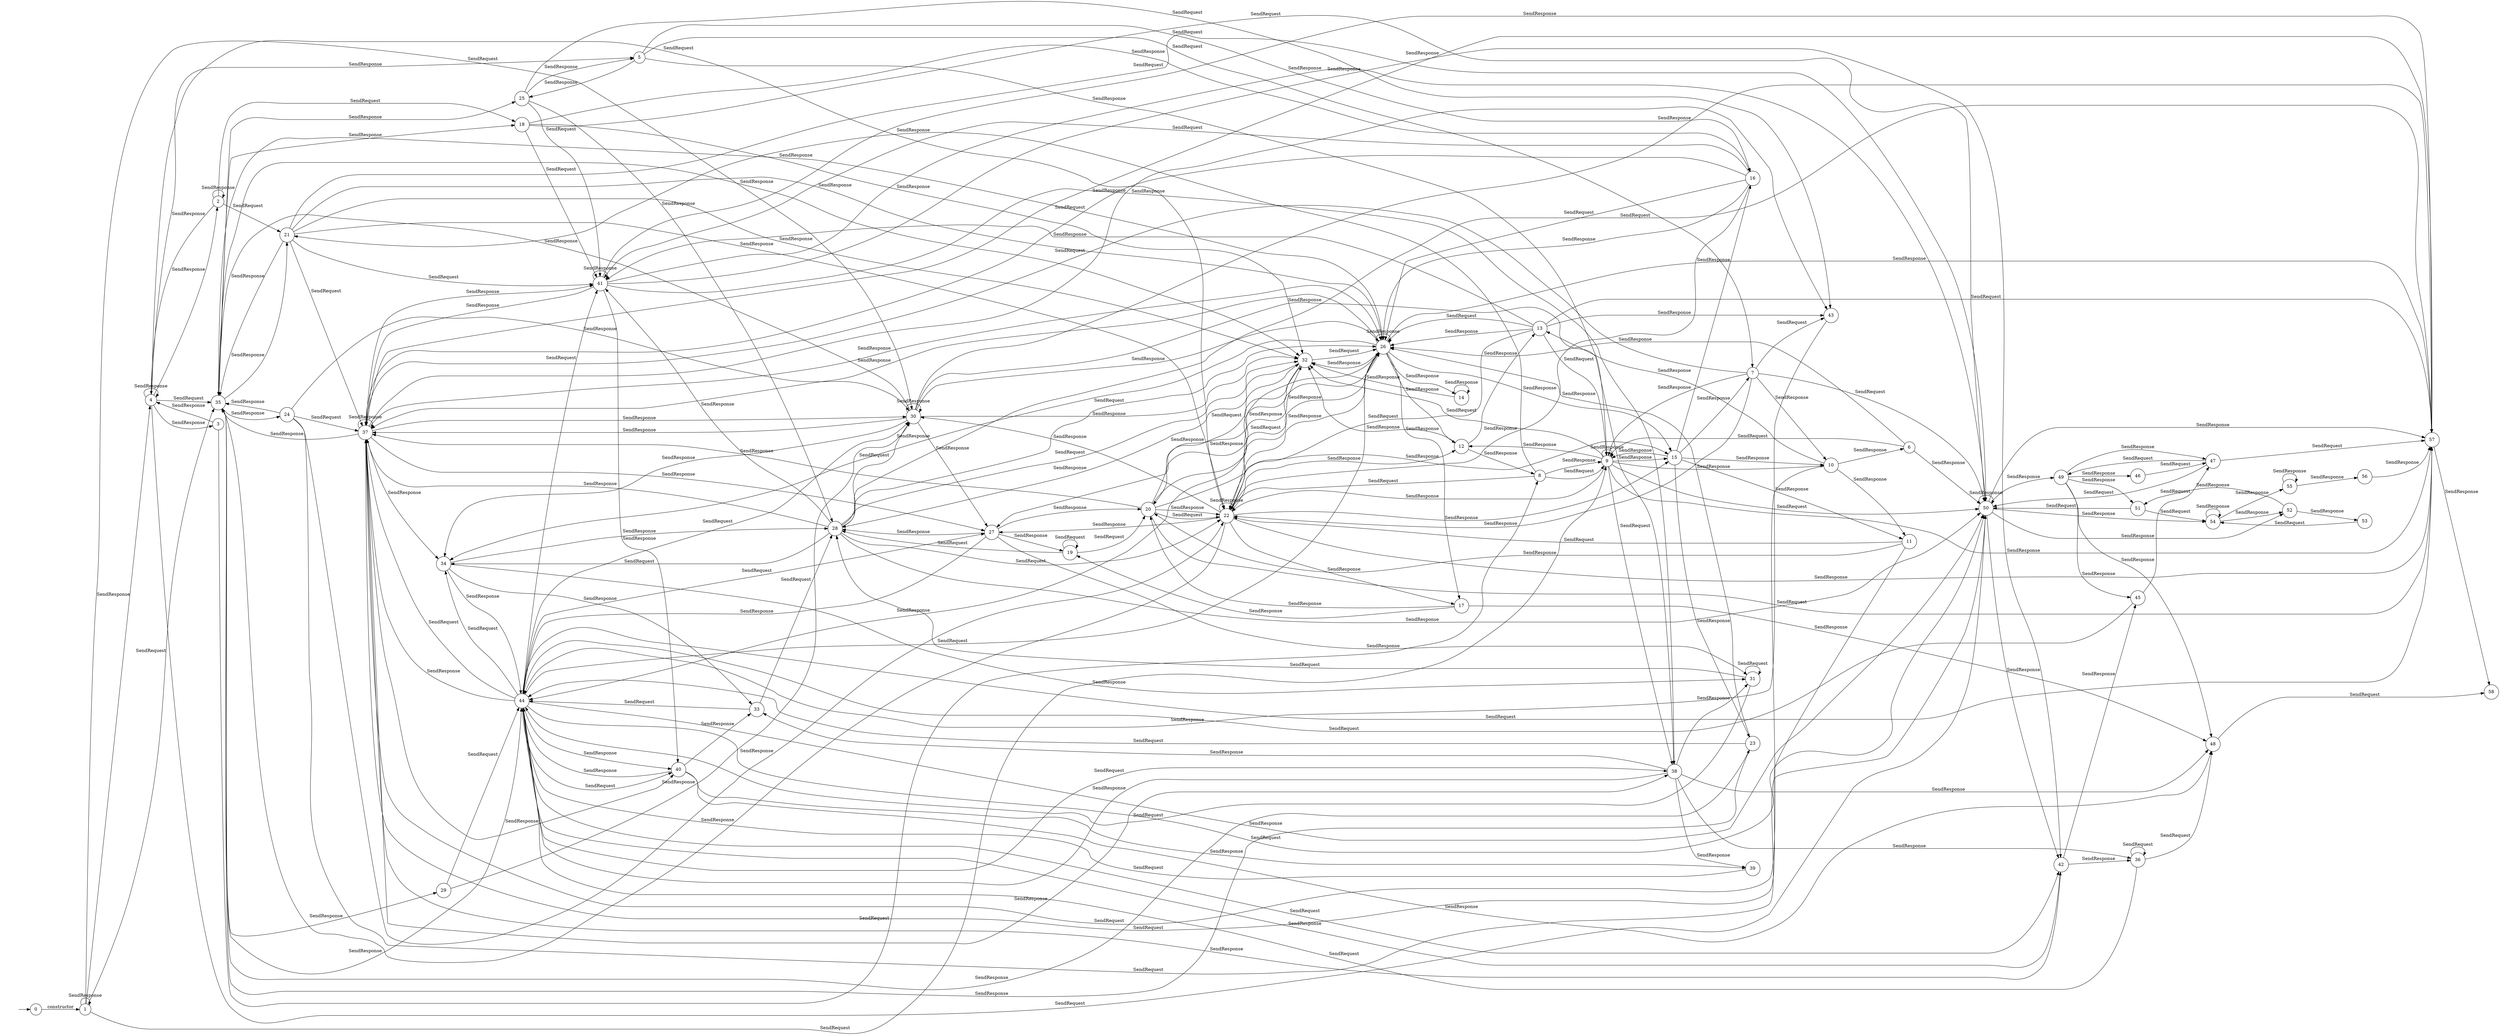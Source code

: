 digraph "Dapp-Automata-data/fuzzer/testnetdata-model-rq1/HelloBlockchain/Ktail-2" {
	graph [rankdir=LR]
	"" [label="" shape=plaintext]
	34 [label=34 shape=circle]
	21 [label=21 shape=circle]
	23 [label=23 shape=circle]
	43 [label=43 shape=circle]
	49 [label=49 shape=circle]
	48 [label=48 shape=circle]
	53 [label=53 shape=circle]
	37 [label=37 shape=circle]
	35 [label=35 shape=circle]
	42 [label=42 shape=circle]
	9 [label=9 shape=circle]
	58 [label=58 shape=circle]
	54 [label=54 shape=circle]
	56 [label=56 shape=circle]
	6 [label=6 shape=circle]
	32 [label=32 shape=circle]
	26 [label=26 shape=circle]
	8 [label=8 shape=circle]
	13 [label=13 shape=circle]
	1 [label=1 shape=circle]
	27 [label=27 shape=circle]
	25 [label=25 shape=circle]
	0 [label=0 shape=circle]
	14 [label=14 shape=circle]
	44 [label=44 shape=circle]
	36 [label=36 shape=circle]
	31 [label=31 shape=circle]
	2 [label=2 shape=circle]
	18 [label=18 shape=circle]
	5 [label=5 shape=circle]
	10 [label=10 shape=circle]
	15 [label=15 shape=circle]
	20 [label=20 shape=circle]
	33 [label=33 shape=circle]
	52 [label=52 shape=circle]
	11 [label=11 shape=circle]
	29 [label=29 shape=circle]
	16 [label=16 shape=circle]
	57 [label=57 shape=circle]
	22 [label=22 shape=circle]
	7 [label=7 shape=circle]
	47 [label=47 shape=circle]
	45 [label=45 shape=circle]
	55 [label=55 shape=circle]
	46 [label=46 shape=circle]
	38 [label=38 shape=circle]
	39 [label=39 shape=circle]
	28 [label=28 shape=circle]
	12 [label=12 shape=circle]
	17 [label=17 shape=circle]
	4 [label=4 shape=circle]
	19 [label=19 shape=circle]
	50 [label=50 shape=circle]
	3 [label=3 shape=circle]
	40 [label=40 shape=circle]
	24 [label=24 shape=circle]
	30 [label=30 shape=circle]
	51 [label=51 shape=circle]
	41 [label=41 shape=circle]
	"" -> 0 [label=""]
	1 -> 4 [label=SendResponse]
	1 -> 1 [label=SendResponse]
	1 -> 9 [label=SendRequest]
	1 -> 35 [label=SendRequest]
	1 -> 30 [label=SendRequest]
	2 -> 4 [label=SendResponse]
	2 -> 2 [label=SendResponse]
	2 -> 21 [label=SendRequest]
	2 -> 18 [label=SendRequest]
	3 -> 4 [label=SendResponse]
	3 -> 8 [label=SendRequest]
	4 -> 4 [label=SendResponse]
	4 -> 2 [label=SendResponse]
	4 -> 3 [label=SendResponse]
	4 -> 5 [label=SendResponse]
	4 -> 50 [label=SendRequest]
	4 -> 22 [label=SendRequest]
	4 -> 35 [label=SendRequest]
	5 -> 7 [label=SendRequest]
	5 -> 16 [label=SendRequest]
	5 -> 9 [label=SendResponse]
	5 -> 25 [label=SendResponse]
	6 -> 50 [label=SendResponse]
	6 -> 26 [label=SendResponse]
	6 -> 9 [label=SendRequest]
	7 -> 22 [label=SendResponse]
	7 -> 10 [label=SendResponse]
	7 -> 9 [label=SendResponse]
	7 -> 37 [label=SendRequest]
	7 -> 50 [label=SendRequest]
	7 -> 43 [label=SendRequest]
	8 -> 22 [label=SendRequest]
	8 -> 9 [label=SendRequest]
	8 -> 21 [label=SendResponse]
	8 -> 9 [label=SendResponse]
	9 -> 10 [label=SendResponse]
	9 -> 15 [label=SendResponse]
	9 -> 12 [label=SendResponse]
	9 -> 57 [label=SendResponse]
	9 -> 22 [label=SendResponse]
	9 -> 9 [label=SendResponse]
	9 -> 38 [label=SendRequest]
	9 -> 50 [label=SendRequest]
	9 -> 32 [label=SendRequest]
	10 -> 11 [label=SendResponse]
	10 -> 13 [label=SendResponse]
	10 -> 6 [label=SendResponse]
	10 -> 37 [label=SendRequest]
	11 -> 22 [label=SendRequest]
	11 -> 37 [label=SendRequest]
	11 -> 20 [label=SendResponse]
	12 -> 8 [label=SendResponse]
	12 -> 13 [label=SendResponse]
	12 -> 32 [label=SendResponse]
	13 -> 22 [label=SendRequest]
	13 -> 9 [label=SendRequest]
	13 -> 57 [label=SendRequest]
	13 -> 26 [label=SendRequest]
	13 -> 43 [label=SendResponse]
	13 -> 41 [label=SendResponse]
	13 -> 26 [label=SendResponse]
	14 -> 32 [label=SendResponse]
	14 -> 14 [label=SendResponse]
	15 -> 10 [label=SendResponse]
	15 -> 23 [label=SendResponse]
	15 -> 11 [label=SendResponse]
	15 -> 16 [label=SendResponse]
	15 -> 7 [label=SendResponse]
	15 -> 9 [label=SendResponse]
	16 -> 22 [label=SendResponse]
	16 -> 26 [label=SendResponse]
	16 -> 37 [label=SendRequest]
	16 -> 41 [label=SendRequest]
	16 -> 26 [label=SendRequest]
	17 -> 19 [label=SendResponse]
	17 -> 20 [label=SendResponse]
	17 -> 48 [label=SendResponse]
	18 -> 16 [label=SendResponse]
	18 -> 32 [label=SendResponse]
	18 -> 50 [label=SendRequest]
	18 -> 41 [label=SendRequest]
	19 -> 19 [label=SendRequest]
	19 -> 20 [label=SendRequest]
	19 -> 28 [label=SendRequest]
	20 -> 57 [label=SendRequest]
	20 -> 22 [label=SendRequest]
	20 -> 32 [label=SendRequest]
	20 -> 26 [label=SendRequest]
	20 -> 37 [label=SendResponse]
	20 -> 22 [label=SendResponse]
	20 -> 15 [label=SendResponse]
	21 -> 22 [label=SendResponse]
	21 -> 35 [label=SendResponse]
	21 -> 32 [label=SendResponse]
	21 -> 26 [label=SendResponse]
	21 -> 50 [label=SendRequest]
	21 -> 37 [label=SendRequest]
	21 -> 41 [label=SendRequest]
	22 -> 15 [label=SendResponse]
	22 -> 12 [label=SendResponse]
	22 -> 26 [label=SendResponse]
	22 -> 17 [label=SendResponse]
	22 -> 32 [label=SendResponse]
	22 -> 35 [label=SendResponse]
	22 -> 57 [label=SendResponse]
	22 -> 22 [label=SendResponse]
	22 -> 27 [label=SendResponse]
	22 -> 30 [label=SendResponse]
	23 -> 35 [label=SendResponse]
	23 -> 26 [label=SendResponse]
	23 -> 44 [label=SendRequest]
	24 -> 22 [label=SendResponse]
	24 -> 35 [label=SendResponse]
	24 -> 30 [label=SendResponse]
	24 -> 50 [label=SendRequest]
	24 -> 37 [label=SendRequest]
	25 -> 5 [label=SendResponse]
	25 -> 28 [label=SendResponse]
	25 -> 43 [label=SendRequest]
	25 -> 41 [label=SendRequest]
	26 -> 34 [label=SendResponse]
	26 -> 15 [label=SendResponse]
	26 -> 32 [label=SendResponse]
	26 -> 26 [label=SendResponse]
	26 -> 17 [label=SendResponse]
	26 -> 12 [label=SendResponse]
	26 -> 37 [label=SendResponse]
	26 -> 35 [label=SendResponse]
	26 -> 57 [label=SendResponse]
	26 -> 27 [label=SendResponse]
	26 -> 22 [label=SendResponse]
	26 -> 14 [label=SendResponse]
	27 -> 20 [label=SendResponse]
	27 -> 28 [label=SendResponse]
	27 -> 19 [label=SendResponse]
	27 -> 44 [label=SendResponse]
	27 -> 31 [label=SendResponse]
	28 -> 34 [label=SendRequest]
	28 -> 32 [label=SendRequest]
	28 -> 26 [label=SendRequest]
	28 -> 57 [label=SendRequest]
	28 -> 22 [label=SendRequest]
	28 -> 30 [label=SendRequest]
	28 -> 50 [label=SendResponse]
	28 -> 37 [label=SendResponse]
	28 -> 41 [label=SendResponse]
	29 -> 30 [label=SendResponse]
	29 -> 44 [label=SendRequest]
	30 -> 34 [label=SendResponse]
	30 -> 38 [label=SendResponse]
	30 -> 32 [label=SendResponse]
	30 -> 26 [label=SendResponse]
	30 -> 37 [label=SendResponse]
	30 -> 35 [label=SendResponse]
	30 -> 57 [label=SendResponse]
	30 -> 27 [label=SendResponse]
	30 -> 30 [label=SendResponse]
	31 -> 44 [label=SendRequest]
	31 -> 28 [label=SendRequest]
	31 -> 31 [label=SendRequest]
	32 -> 44 [label=SendResponse]
	32 -> 20 [label=SendResponse]
	32 -> 28 [label=SendResponse]
	32 -> 26 [label=SendRequest]
	33 -> 44 [label=SendRequest]
	33 -> 28 [label=SendRequest]
	34 -> 44 [label=SendResponse]
	34 -> 33 [label=SendResponse]
	34 -> 28 [label=SendResponse]
	34 -> 31 [label=SendResponse]
	35 -> 21 [label=SendResponse]
	35 -> 23 [label=SendResponse]
	35 -> 18 [label=SendResponse]
	35 -> 32 [label=SendResponse]
	35 -> 29 [label=SendResponse]
	35 -> 24 [label=SendResponse]
	35 -> 25 [label=SendResponse]
	35 -> 44 [label=SendResponse]
	36 -> 44 [label=SendRequest]
	36 -> 36 [label=SendRequest]
	36 -> 48 [label=SendRequest]
	37 -> 34 [label=SendResponse]
	37 -> 38 [label=SendResponse]
	37 -> 43 [label=SendResponse]
	37 -> 26 [label=SendResponse]
	37 -> 40 [label=SendResponse]
	37 -> 37 [label=SendResponse]
	37 -> 35 [label=SendResponse]
	37 -> 42 [label=SendResponse]
	37 -> 57 [label=SendResponse]
	37 -> 27 [label=SendResponse]
	37 -> 30 [label=SendResponse]
	37 -> 41 [label=SendResponse]
	38 -> 33 [label=SendResponse]
	38 -> 39 [label=SendResponse]
	38 -> 48 [label=SendResponse]
	38 -> 44 [label=SendResponse]
	38 -> 36 [label=SendResponse]
	38 -> 31 [label=SendResponse]
	40 -> 44 [label=SendResponse]
	40 -> 33 [label=SendResponse]
	40 -> 39 [label=SendResponse]
	40 -> 48 [label=SendResponse]
	41 -> 38 [label=SendResponse]
	41 -> 40 [label=SendResponse]
	41 -> 37 [label=SendResponse]
	41 -> 50 [label=SendResponse]
	41 -> 42 [label=SendResponse]
	41 -> 57 [label=SendResponse]
	41 -> 41 [label=SendResponse]
	42 -> 44 [label=SendResponse]
	42 -> 36 [label=SendResponse]
	42 -> 45 [label=SendResponse]
	43 -> 44 [label=SendResponse]
	44 -> 38 [label=SendRequest]
	44 -> 34 [label=SendRequest]
	44 -> 26 [label=SendRequest]
	44 -> 40 [label=SendRequest]
	44 -> 37 [label=SendRequest]
	44 -> 50 [label=SendRequest]
	44 -> 42 [label=SendRequest]
	44 -> 57 [label=SendRequest]
	44 -> 30 [label=SendRequest]
	44 -> 27 [label=SendRequest]
	44 -> 41 [label=SendRequest]
	44 -> 50 [label=SendResponse]
	44 -> 40 [label=SendResponse]
	44 -> 37 [label=SendResponse]
	45 -> 44 [label=SendRequest]
	45 -> 47 [label=SendRequest]
	47 -> 49 [label=SendRequest]
	47 -> 50 [label=SendRequest]
	47 -> 57 [label=SendRequest]
	49 -> 48 [label=SendResponse]
	49 -> 47 [label=SendResponse]
	49 -> 45 [label=SendResponse]
	49 -> 46 [label=SendResponse]
	49 -> 51 [label=SendResponse]
	50 -> 49 [label=SendResponse]
	50 -> 52 [label=SendResponse]
	50 -> 50 [label=SendResponse]
	50 -> 42 [label=SendResponse]
	50 -> 57 [label=SendResponse]
	50 -> 54 [label=SendResponse]
	51 -> 50 [label=SendRequest]
	51 -> 54 [label=SendRequest]
	52 -> 51 [label=SendResponse]
	52 -> 53 [label=SendResponse]
	53 -> 54 [label=SendRequest]
	54 -> 52 [label=SendResponse]
	54 -> 55 [label=SendResponse]
	54 -> 54 [label=SendResponse]
	55 -> 56 [label=SendResponse]
	55 -> 55 [label=SendResponse]
	56 -> 57 [label=SendResponse]
	57 -> 58 [label=SendResponse]
	0 -> 1 [label=constructor]
	39 -> 44 [label=SendRequest]
	46 -> 47 [label=SendRequest]
	48 -> 58 [label=SendRequest]
}
